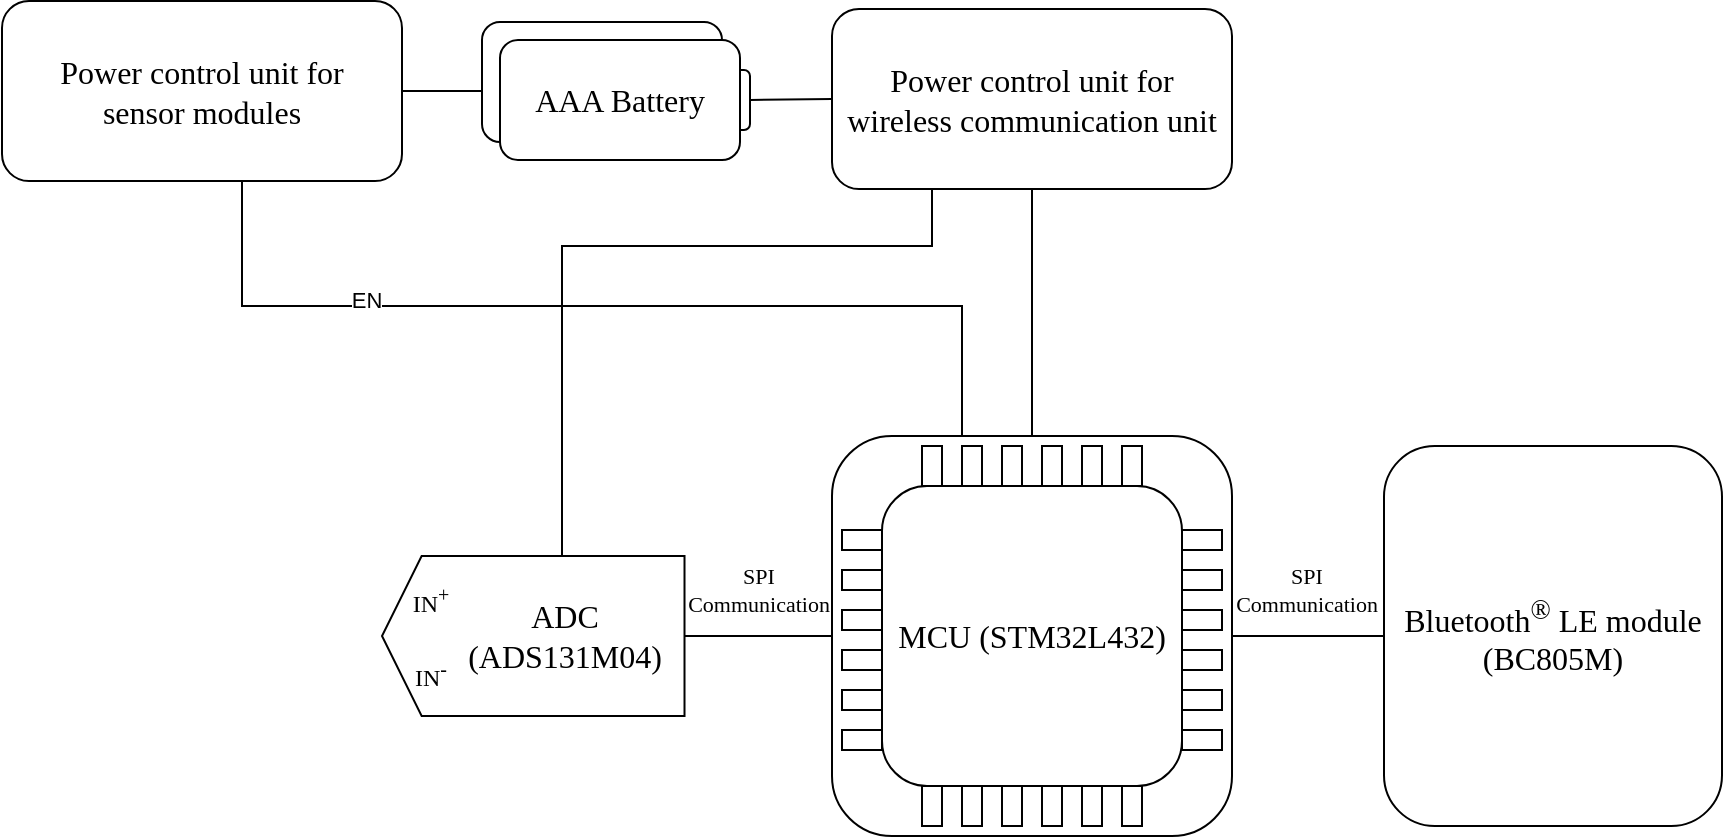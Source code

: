 <mxfile version="22.1.17" type="github">
  <diagram name="ページ1" id="stMijJPVbrqFQnEYRdUH">
    <mxGraphModel dx="1163" dy="1810" grid="1" gridSize="10" guides="1" tooltips="1" connect="1" arrows="1" fold="1" page="0" pageScale="1" pageWidth="827" pageHeight="1169" math="0" shadow="0">
      <root>
        <mxCell id="0" />
        <mxCell id="1" parent="0" />
        <mxCell id="K_4xKni-XRwyty3c8B5O-7" value="&lt;div style=&quot;font-size: 16px;&quot;&gt;&lt;font face=&quot;Times New Roman&quot; style=&quot;font-size: 16px;&quot;&gt;Power control unit for&lt;/font&gt;&lt;/div&gt;&lt;div style=&quot;font-size: 16px;&quot;&gt;&lt;font face=&quot;Times New Roman&quot; style=&quot;font-size: 16px;&quot;&gt;&lt;font style=&quot;font-size: 16px;&quot;&gt;wireless communication unit&lt;/font&gt;&lt;/font&gt;&lt;font face=&quot;UYQuwq_nZaDoub0qu4J1&quot; style=&quot;font-size: 16px;&quot;&gt;&lt;br&gt;&lt;/font&gt;&lt;/div&gt;" style="rounded=1;whiteSpace=wrap;html=1;" vertex="1" parent="1">
          <mxGeometry x="55.0" y="-148.5" width="200" height="90" as="geometry" />
        </mxCell>
        <mxCell id="K_4xKni-XRwyty3c8B5O-9" value="&lt;font style=&quot;font-size: 16px;&quot;&gt;Bluetooth&lt;sup&gt;®&lt;/sup&gt; LE module (BC805M)&lt;/font&gt;" style="rounded=1;whiteSpace=wrap;html=1;fontFamily=Times New Roman;" vertex="1" parent="1">
          <mxGeometry x="331" y="70" width="169" height="190" as="geometry" />
        </mxCell>
        <mxCell id="K_4xKni-XRwyty3c8B5O-20" value="" style="endArrow=none;html=1;rounded=0;exitX=1;exitY=0.5;exitDx=0;exitDy=0;entryX=0;entryY=0.5;entryDx=0;entryDy=0;" edge="1" parent="1" source="K_4xKni-XRwyty3c8B5O-3" target="K_4xKni-XRwyty3c8B5O-7">
          <mxGeometry width="50" height="50" relative="1" as="geometry">
            <mxPoint x="34" y="-3" as="sourcePoint" />
            <mxPoint x="84" y="-53" as="targetPoint" />
          </mxGeometry>
        </mxCell>
        <mxCell id="K_4xKni-XRwyty3c8B5O-72" value="" style="endArrow=none;html=1;rounded=0;entryX=0.5;entryY=1;entryDx=0;entryDy=0;exitX=0.5;exitY=0;exitDx=0;exitDy=0;" edge="1" parent="1" source="K_4xKni-XRwyty3c8B5O-71" target="K_4xKni-XRwyty3c8B5O-7">
          <mxGeometry width="50" height="50" relative="1" as="geometry">
            <mxPoint x="100" y="30" as="sourcePoint" />
            <mxPoint x="110" y="160" as="targetPoint" />
          </mxGeometry>
        </mxCell>
        <mxCell id="K_4xKni-XRwyty3c8B5O-73" value="" style="endArrow=none;html=1;rounded=0;entryX=-0.003;entryY=0.426;entryDx=0;entryDy=0;exitX=1;exitY=0.5;exitDx=0;exitDy=0;entryPerimeter=0;" edge="1" parent="1" source="K_4xKni-XRwyty3c8B5O-8" target="K_4xKni-XRwyty3c8B5O-1">
          <mxGeometry width="50" height="50" relative="1" as="geometry">
            <mxPoint x="165" y="75" as="sourcePoint" />
            <mxPoint x="165" y="-48" as="targetPoint" />
          </mxGeometry>
        </mxCell>
        <mxCell id="K_4xKni-XRwyty3c8B5O-74" value="" style="endArrow=none;html=1;rounded=0;" edge="1" parent="1">
          <mxGeometry width="50" height="50" relative="1" as="geometry">
            <mxPoint x="120" y="70" as="sourcePoint" />
            <mxPoint x="-240" y="-70" as="targetPoint" />
            <Array as="points">
              <mxPoint x="120" />
              <mxPoint x="-240" />
            </Array>
          </mxGeometry>
        </mxCell>
        <mxCell id="K_4xKni-XRwyty3c8B5O-76" value="EN" style="edgeLabel;html=1;align=center;verticalAlign=middle;resizable=0;points=[];" vertex="1" connectable="0" parent="K_4xKni-XRwyty3c8B5O-74">
          <mxGeometry x="0.473" y="-3" relative="1" as="geometry">
            <mxPoint as="offset" />
          </mxGeometry>
        </mxCell>
        <mxCell id="K_4xKni-XRwyty3c8B5O-75" value="" style="group" vertex="1" connectable="0" parent="1">
          <mxGeometry x="55" y="65" width="200" height="200" as="geometry" />
        </mxCell>
        <mxCell id="K_4xKni-XRwyty3c8B5O-71" value="" style="rounded=1;whiteSpace=wrap;html=1;container=0;" vertex="1" parent="K_4xKni-XRwyty3c8B5O-75">
          <mxGeometry width="200" height="200" as="geometry" />
        </mxCell>
        <mxCell id="K_4xKni-XRwyty3c8B5O-6" value="&lt;font style=&quot;font-size: 16px;&quot;&gt;MCU (STM32L432)&lt;/font&gt;" style="rounded=1;whiteSpace=wrap;html=1;fontFamily=Times New Roman;container=0;" vertex="1" parent="K_4xKni-XRwyty3c8B5O-75">
          <mxGeometry x="25" y="25" width="150" height="150" as="geometry" />
        </mxCell>
        <mxCell id="K_4xKni-XRwyty3c8B5O-40" value="" style="rounded=0;whiteSpace=wrap;html=1;container=0;rotation=-90;" vertex="1" parent="K_4xKni-XRwyty3c8B5O-75">
          <mxGeometry x="180" y="82" width="10" height="20" as="geometry" />
        </mxCell>
        <mxCell id="K_4xKni-XRwyty3c8B5O-41" value="" style="rounded=0;whiteSpace=wrap;html=1;container=0;rotation=-90;" vertex="1" parent="K_4xKni-XRwyty3c8B5O-75">
          <mxGeometry x="180" y="62" width="10" height="20" as="geometry" />
        </mxCell>
        <mxCell id="K_4xKni-XRwyty3c8B5O-42" value="" style="rounded=0;whiteSpace=wrap;html=1;container=0;rotation=-90;" vertex="1" parent="K_4xKni-XRwyty3c8B5O-75">
          <mxGeometry x="180" y="42" width="10" height="20" as="geometry" />
        </mxCell>
        <mxCell id="K_4xKni-XRwyty3c8B5O-43" value="" style="rounded=0;whiteSpace=wrap;html=1;container=0;rotation=-90;" vertex="1" parent="K_4xKni-XRwyty3c8B5O-75">
          <mxGeometry x="180" y="122" width="10" height="20" as="geometry" />
        </mxCell>
        <mxCell id="K_4xKni-XRwyty3c8B5O-44" value="" style="rounded=0;whiteSpace=wrap;html=1;container=0;rotation=-90;" vertex="1" parent="K_4xKni-XRwyty3c8B5O-75">
          <mxGeometry x="180" y="102" width="10" height="20" as="geometry" />
        </mxCell>
        <mxCell id="K_4xKni-XRwyty3c8B5O-45" value="" style="rounded=0;whiteSpace=wrap;html=1;container=0;rotation=-90;" vertex="1" parent="K_4xKni-XRwyty3c8B5O-75">
          <mxGeometry x="180" y="142" width="10" height="20" as="geometry" />
        </mxCell>
        <mxCell id="K_4xKni-XRwyty3c8B5O-21" value="" style="rounded=0;whiteSpace=wrap;html=1;container=0;" vertex="1" parent="K_4xKni-XRwyty3c8B5O-75">
          <mxGeometry x="105" y="5" width="10" height="20" as="geometry" />
        </mxCell>
        <mxCell id="K_4xKni-XRwyty3c8B5O-22" value="" style="rounded=0;whiteSpace=wrap;html=1;container=0;" vertex="1" parent="K_4xKni-XRwyty3c8B5O-75">
          <mxGeometry x="125" y="5" width="10" height="20" as="geometry" />
        </mxCell>
        <mxCell id="K_4xKni-XRwyty3c8B5O-23" value="" style="rounded=0;whiteSpace=wrap;html=1;container=0;" vertex="1" parent="K_4xKni-XRwyty3c8B5O-75">
          <mxGeometry x="145" y="5" width="10" height="20" as="geometry" />
        </mxCell>
        <mxCell id="K_4xKni-XRwyty3c8B5O-24" value="" style="rounded=0;whiteSpace=wrap;html=1;container=0;" vertex="1" parent="K_4xKni-XRwyty3c8B5O-75">
          <mxGeometry x="65" y="5" width="10" height="20" as="geometry" />
        </mxCell>
        <mxCell id="K_4xKni-XRwyty3c8B5O-25" value="" style="rounded=0;whiteSpace=wrap;html=1;container=0;" vertex="1" parent="K_4xKni-XRwyty3c8B5O-75">
          <mxGeometry x="85" y="5" width="10" height="20" as="geometry" />
        </mxCell>
        <mxCell id="K_4xKni-XRwyty3c8B5O-27" value="" style="rounded=0;whiteSpace=wrap;html=1;container=0;" vertex="1" parent="K_4xKni-XRwyty3c8B5O-75">
          <mxGeometry x="45" y="5" width="10" height="20" as="geometry" />
        </mxCell>
        <mxCell id="K_4xKni-XRwyty3c8B5O-57" value="" style="rounded=0;whiteSpace=wrap;html=1;container=0;rotation=-90;" vertex="1" parent="K_4xKni-XRwyty3c8B5O-75">
          <mxGeometry x="10" y="82" width="10" height="20" as="geometry" />
        </mxCell>
        <mxCell id="K_4xKni-XRwyty3c8B5O-58" value="" style="rounded=0;whiteSpace=wrap;html=1;container=0;rotation=-90;" vertex="1" parent="K_4xKni-XRwyty3c8B5O-75">
          <mxGeometry x="10" y="62" width="10" height="20" as="geometry" />
        </mxCell>
        <mxCell id="K_4xKni-XRwyty3c8B5O-59" value="" style="rounded=0;whiteSpace=wrap;html=1;container=0;rotation=-90;" vertex="1" parent="K_4xKni-XRwyty3c8B5O-75">
          <mxGeometry x="10" y="42" width="10" height="20" as="geometry" />
        </mxCell>
        <mxCell id="K_4xKni-XRwyty3c8B5O-60" value="" style="rounded=0;whiteSpace=wrap;html=1;container=0;rotation=-90;" vertex="1" parent="K_4xKni-XRwyty3c8B5O-75">
          <mxGeometry x="10" y="122" width="10" height="20" as="geometry" />
        </mxCell>
        <mxCell id="K_4xKni-XRwyty3c8B5O-61" value="" style="rounded=0;whiteSpace=wrap;html=1;container=0;rotation=-90;" vertex="1" parent="K_4xKni-XRwyty3c8B5O-75">
          <mxGeometry x="10" y="102" width="10" height="20" as="geometry" />
        </mxCell>
        <mxCell id="K_4xKni-XRwyty3c8B5O-62" value="" style="rounded=0;whiteSpace=wrap;html=1;container=0;rotation=-90;" vertex="1" parent="K_4xKni-XRwyty3c8B5O-75">
          <mxGeometry x="10" y="142" width="10" height="20" as="geometry" />
        </mxCell>
        <mxCell id="K_4xKni-XRwyty3c8B5O-64" value="" style="rounded=0;whiteSpace=wrap;html=1;container=0;" vertex="1" parent="K_4xKni-XRwyty3c8B5O-75">
          <mxGeometry x="105" y="175" width="10" height="20" as="geometry" />
        </mxCell>
        <mxCell id="K_4xKni-XRwyty3c8B5O-65" value="" style="rounded=0;whiteSpace=wrap;html=1;container=0;" vertex="1" parent="K_4xKni-XRwyty3c8B5O-75">
          <mxGeometry x="125" y="175" width="10" height="20" as="geometry" />
        </mxCell>
        <mxCell id="K_4xKni-XRwyty3c8B5O-66" value="" style="rounded=0;whiteSpace=wrap;html=1;container=0;" vertex="1" parent="K_4xKni-XRwyty3c8B5O-75">
          <mxGeometry x="145" y="175" width="10" height="20" as="geometry" />
        </mxCell>
        <mxCell id="K_4xKni-XRwyty3c8B5O-67" value="" style="rounded=0;whiteSpace=wrap;html=1;container=0;" vertex="1" parent="K_4xKni-XRwyty3c8B5O-75">
          <mxGeometry x="65" y="175" width="10" height="20" as="geometry" />
        </mxCell>
        <mxCell id="K_4xKni-XRwyty3c8B5O-68" value="" style="rounded=0;whiteSpace=wrap;html=1;container=0;" vertex="1" parent="K_4xKni-XRwyty3c8B5O-75">
          <mxGeometry x="85" y="175" width="10" height="20" as="geometry" />
        </mxCell>
        <mxCell id="K_4xKni-XRwyty3c8B5O-69" value="" style="rounded=0;whiteSpace=wrap;html=1;container=0;" vertex="1" parent="K_4xKni-XRwyty3c8B5O-75">
          <mxGeometry x="45" y="175" width="10" height="20" as="geometry" />
        </mxCell>
        <mxCell id="K_4xKni-XRwyty3c8B5O-4" value="" style="rounded=1;whiteSpace=wrap;html=1;fontSize=16;container=0;" vertex="1" parent="1">
          <mxGeometry x="-120" y="-142" width="120" height="60" as="geometry" />
        </mxCell>
        <mxCell id="K_4xKni-XRwyty3c8B5O-3" value="" style="rounded=1;whiteSpace=wrap;html=1;container=0;" vertex="1" parent="1">
          <mxGeometry x="-6" y="-118" width="20" height="30" as="geometry" />
        </mxCell>
        <mxCell id="K_4xKni-XRwyty3c8B5O-1" value="AAA Battery" style="rounded=1;whiteSpace=wrap;html=1;fontSize=16;fontFamily=Times New Roman;container=0;" vertex="1" parent="1">
          <mxGeometry x="-111" y="-133" width="120" height="60" as="geometry" />
        </mxCell>
        <mxCell id="K_4xKni-XRwyty3c8B5O-78" value="" style="endArrow=none;html=1;rounded=0;entryX=0.25;entryY=1;entryDx=0;entryDy=0;exitX=0.062;exitY=0.405;exitDx=0;exitDy=0;exitPerimeter=0;" edge="1" parent="1" source="K_4xKni-XRwyty3c8B5O-11" target="K_4xKni-XRwyty3c8B5O-7">
          <mxGeometry width="50" height="50" relative="1" as="geometry">
            <mxPoint x="105" y="-20" as="sourcePoint" />
            <mxPoint x="165" y="-48" as="targetPoint" />
            <Array as="points">
              <mxPoint x="-80" y="-30" />
              <mxPoint x="105" y="-30" />
            </Array>
          </mxGeometry>
        </mxCell>
        <mxCell id="K_4xKni-XRwyty3c8B5O-15" value="" style="group" vertex="1" connectable="0" parent="1">
          <mxGeometry x="-169.995" y="125.005" width="151.25" height="80" as="geometry" />
        </mxCell>
        <mxCell id="K_4xKni-XRwyty3c8B5O-11" value="" style="shape=offPageConnector;whiteSpace=wrap;html=1;rotation=90;size=0.131;direction=east;" vertex="1" parent="K_4xKni-XRwyty3c8B5O-15">
          <mxGeometry x="35.625" y="-35.625" width="80" height="151.25" as="geometry" />
        </mxCell>
        <mxCell id="K_4xKni-XRwyty3c8B5O-12" value="&lt;div&gt;&lt;font style=&quot;font-size: 16px;&quot; face=&quot;Times New Roman&quot;&gt;ADC&lt;/font&gt;&lt;/div&gt;&lt;div&gt;&lt;font style=&quot;font-size: 16px;&quot; face=&quot;Times New Roman&quot;&gt;(ADS131M04)&lt;/font&gt;&lt;/div&gt;" style="text;html=1;align=center;verticalAlign=middle;resizable=0;points=[];autosize=1;strokeColor=none;fillColor=none;" vertex="1" parent="K_4xKni-XRwyty3c8B5O-15">
          <mxGeometry x="31.245" y="14.995" width="120" height="50" as="geometry" />
        </mxCell>
        <mxCell id="K_4xKni-XRwyty3c8B5O-13" value="&lt;font style=&quot;font-size: 12px;&quot; face=&quot;Times New Roman&quot;&gt;IN&lt;sup&gt;+&lt;/sup&gt;&lt;/font&gt;" style="text;html=1;align=center;verticalAlign=middle;resizable=0;points=[];autosize=1;strokeColor=none;fillColor=none;" vertex="1" parent="K_4xKni-XRwyty3c8B5O-15">
          <mxGeometry x="3.995" y="6.495" width="40" height="30" as="geometry" />
        </mxCell>
        <mxCell id="K_4xKni-XRwyty3c8B5O-14" value="&lt;font face=&quot;Times New Roman&quot;&gt;IN&lt;sup&gt;-&lt;/sup&gt;&lt;/font&gt;" style="text;html=1;align=center;verticalAlign=middle;resizable=0;points=[];autosize=1;strokeColor=none;fillColor=none;" vertex="1" parent="K_4xKni-XRwyty3c8B5O-15">
          <mxGeometry x="3.995" y="43.495" width="40" height="30" as="geometry" />
        </mxCell>
        <mxCell id="K_4xKni-XRwyty3c8B5O-8" value="&lt;div style=&quot;font-size: 16px;&quot;&gt;&lt;font face=&quot;Times New Roman&quot; style=&quot;font-size: 16px;&quot;&gt;Power control unit for&lt;/font&gt;&lt;/div&gt;&lt;div style=&quot;font-size: 16px;&quot;&gt;&lt;font face=&quot;Times New Roman&quot; style=&quot;font-size: 16px;&quot;&gt;sensor modules&lt;br&gt;&lt;/font&gt;&lt;/div&gt;" style="rounded=1;whiteSpace=wrap;html=1;" vertex="1" parent="1">
          <mxGeometry x="-360" y="-152.5" width="200" height="90" as="geometry" />
        </mxCell>
        <mxCell id="K_4xKni-XRwyty3c8B5O-79" value="" style="endArrow=none;html=1;rounded=0;entryX=0;entryY=0.5;entryDx=0;entryDy=0;" edge="1" parent="1" source="K_4xKni-XRwyty3c8B5O-12" target="K_4xKni-XRwyty3c8B5O-71">
          <mxGeometry width="50" height="50" relative="1" as="geometry">
            <mxPoint x="-250" y="-200" as="sourcePoint" />
            <mxPoint x="-200" y="-250" as="targetPoint" />
          </mxGeometry>
        </mxCell>
        <mxCell id="K_4xKni-XRwyty3c8B5O-84" value="&lt;div&gt;&lt;font face=&quot;Times New Roman&quot;&gt;SPI&lt;/font&gt;&lt;/div&gt;&lt;div&gt;&lt;font face=&quot;Times New Roman&quot;&gt;Communication&lt;br&gt;&lt;/font&gt;&lt;/div&gt;" style="edgeLabel;html=1;align=center;verticalAlign=middle;resizable=0;points=[];" vertex="1" connectable="0" parent="K_4xKni-XRwyty3c8B5O-79">
          <mxGeometry x="0.221" relative="1" as="geometry">
            <mxPoint x="-9" y="-23" as="offset" />
          </mxGeometry>
        </mxCell>
        <mxCell id="K_4xKni-XRwyty3c8B5O-80" value="" style="endArrow=none;html=1;rounded=0;entryX=0;entryY=0.5;entryDx=0;entryDy=0;exitX=1;exitY=0.5;exitDx=0;exitDy=0;" edge="1" parent="1" source="K_4xKni-XRwyty3c8B5O-71" target="K_4xKni-XRwyty3c8B5O-9">
          <mxGeometry width="50" height="50" relative="1" as="geometry">
            <mxPoint x="255" y="160" as="sourcePoint" />
            <mxPoint x="310" y="160" as="targetPoint" />
          </mxGeometry>
        </mxCell>
        <mxCell id="K_4xKni-XRwyty3c8B5O-83" value="&lt;div&gt;&lt;font face=&quot;Times New Roman&quot;&gt;SPI&lt;/font&gt;&lt;/div&gt;&lt;div&gt;&lt;font face=&quot;Times New Roman&quot;&gt;Communication&lt;/font&gt;&lt;/div&gt;" style="edgeLabel;html=1;align=center;verticalAlign=middle;resizable=0;points=[];" vertex="1" connectable="0" parent="K_4xKni-XRwyty3c8B5O-80">
          <mxGeometry x="-0.075" relative="1" as="geometry">
            <mxPoint x="2" y="-23" as="offset" />
          </mxGeometry>
        </mxCell>
      </root>
    </mxGraphModel>
  </diagram>
</mxfile>
